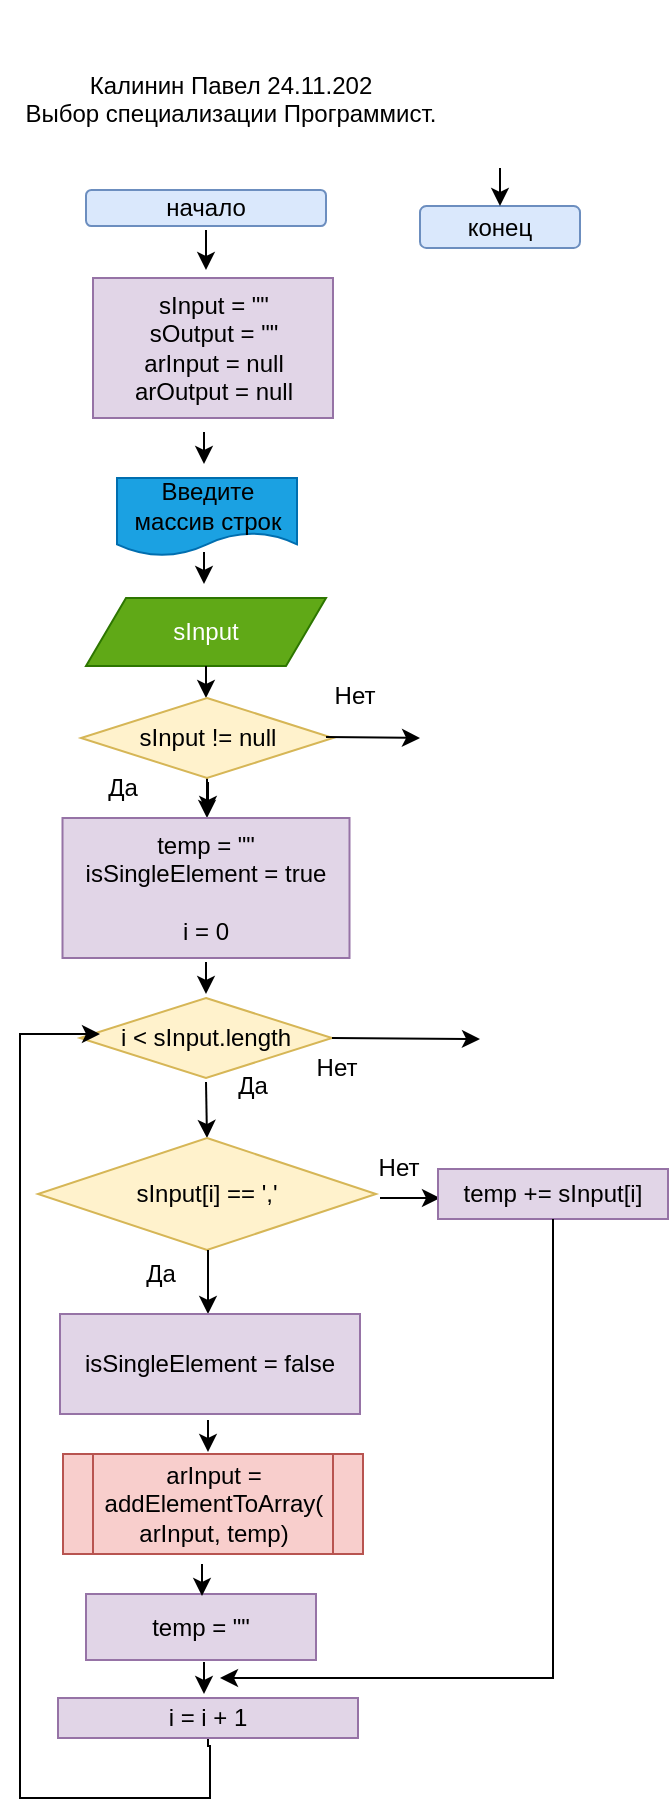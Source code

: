 <mxfile version="20.2.8" type="device"><diagram id="C5RBs43oDa-KdzZeNtuy" name="Page-1"><mxGraphModel dx="1865" dy="2987" grid="1" gridSize="10" guides="1" tooltips="1" connect="1" arrows="1" fold="1" page="1" pageScale="1" pageWidth="827" pageHeight="1169" math="0" shadow="0"><root><mxCell id="WIyWlLk6GJQsqaUBKTNV-0"/><mxCell id="WIyWlLk6GJQsqaUBKTNV-1" parent="WIyWlLk6GJQsqaUBKTNV-0"/><mxCell id="Jk7J-9wHfmdgYtPZzg4g-45" value="" style="edgeStyle=orthogonalEdgeStyle;rounded=0;orthogonalLoop=1;jettySize=auto;html=1;" parent="WIyWlLk6GJQsqaUBKTNV-1" edge="1"><mxGeometry relative="1" as="geometry"><mxPoint x="-717" y="-1124" as="sourcePoint"/><mxPoint x="-717" y="-1104" as="targetPoint"/></mxGeometry></mxCell><mxCell id="Jk7J-9wHfmdgYtPZzg4g-48" value="sInput" style="shape=parallelogram;perimeter=parallelogramPerimeter;whiteSpace=wrap;html=1;fixedSize=1;fillColor=#60a917;fontColor=#ffffff;strokeColor=#2D7600;" parent="WIyWlLk6GJQsqaUBKTNV-1" vertex="1"><mxGeometry x="-777" y="-940" width="120" height="34" as="geometry"/></mxCell><mxCell id="Jk7J-9wHfmdgYtPZzg4g-49" value="" style="endArrow=classic;html=1;rounded=0;entryX=0.5;entryY=0;entryDx=0;entryDy=0;exitX=0.5;exitY=1;exitDx=0;exitDy=0;" parent="WIyWlLk6GJQsqaUBKTNV-1" source="Jk7J-9wHfmdgYtPZzg4g-48" edge="1"><mxGeometry width="50" height="50" relative="1" as="geometry"><mxPoint x="-547" y="-660" as="sourcePoint"/><mxPoint x="-717" y="-890" as="targetPoint"/></mxGeometry></mxCell><mxCell id="Jk7J-9wHfmdgYtPZzg4g-53" value="начало" style="rounded=1;whiteSpace=wrap;html=1;fillColor=#dae8fc;strokeColor=#6c8ebf;" parent="WIyWlLk6GJQsqaUBKTNV-1" vertex="1"><mxGeometry x="-777" y="-1144" width="120" height="18" as="geometry"/></mxCell><mxCell id="Jk7J-9wHfmdgYtPZzg4g-54" value="конец" style="rounded=1;whiteSpace=wrap;html=1;fillColor=#dae8fc;strokeColor=#6c8ebf;" parent="WIyWlLk6GJQsqaUBKTNV-1" vertex="1"><mxGeometry x="-610" y="-1136" width="80" height="21" as="geometry"/></mxCell><mxCell id="Jk7J-9wHfmdgYtPZzg4g-55" value="" style="endArrow=classic;html=1;rounded=0;exitX=0.5;exitY=1;exitDx=0;exitDy=0;exitPerimeter=0;entryX=0.5;entryY=0;entryDx=0;entryDy=0;" parent="WIyWlLk6GJQsqaUBKTNV-1" target="Jk7J-9wHfmdgYtPZzg4g-54" edge="1"><mxGeometry width="50" height="50" relative="1" as="geometry"><mxPoint x="-570" y="-1155" as="sourcePoint"/><mxPoint x="-335" y="-1106" as="targetPoint"/></mxGeometry></mxCell><mxCell id="Jk7J-9wHfmdgYtPZzg4g-56" value="&lt;br&gt;&lt;br&gt;Калинин Павел 24.11.202&lt;br&gt;Выбор специализации Программист." style="text;html=1;align=center;verticalAlign=middle;resizable=0;points=[];autosize=1;strokeColor=none;fillColor=none;" parent="WIyWlLk6GJQsqaUBKTNV-1" vertex="1"><mxGeometry x="-820" y="-1239" width="230" height="70" as="geometry"/></mxCell><mxCell id="Jk7J-9wHfmdgYtPZzg4g-57" value="i &amp;lt; sInput.length" style="rhombus;whiteSpace=wrap;html=1;fillColor=#fff2cc;strokeColor=#d6b656;" parent="WIyWlLk6GJQsqaUBKTNV-1" vertex="1"><mxGeometry x="-780" y="-740" width="126" height="40" as="geometry"/></mxCell><mxCell id="Jk7J-9wHfmdgYtPZzg4g-59" value="Да" style="text;html=1;align=center;verticalAlign=middle;resizable=0;points=[];autosize=1;strokeColor=none;fillColor=none;" parent="WIyWlLk6GJQsqaUBKTNV-1" vertex="1"><mxGeometry x="-714.5" y="-711" width="40" height="30" as="geometry"/></mxCell><mxCell id="Jk7J-9wHfmdgYtPZzg4g-60" value="Нет" style="text;html=1;align=center;verticalAlign=middle;resizable=0;points=[];autosize=1;strokeColor=none;fillColor=none;" parent="WIyWlLk6GJQsqaUBKTNV-1" vertex="1"><mxGeometry x="-672" y="-720" width="40" height="30" as="geometry"/></mxCell><mxCell id="Jk7J-9wHfmdgYtPZzg4g-61" value="" style="endArrow=classic;html=1;rounded=0;exitX=1;exitY=0.5;exitDx=0;exitDy=0;entryX=0;entryY=0.5;entryDx=0;entryDy=0;" parent="WIyWlLk6GJQsqaUBKTNV-1" source="Jk7J-9wHfmdgYtPZzg4g-57" edge="1"><mxGeometry width="50" height="50" relative="1" as="geometry"><mxPoint x="-900" y="-560" as="sourcePoint"/><mxPoint x="-580" y="-719.5" as="targetPoint"/><Array as="points"/></mxGeometry></mxCell><mxCell id="Jk7J-9wHfmdgYtPZzg4g-63" value="" style="endArrow=classic;html=1;rounded=0;entryX=0.5;entryY=0;entryDx=0;entryDy=0;" parent="WIyWlLk6GJQsqaUBKTNV-1" edge="1" target="Az4JCte9njMIuvs8FX1O-36"><mxGeometry width="50" height="50" relative="1" as="geometry"><mxPoint x="-717" y="-698" as="sourcePoint"/><mxPoint x="-717" y="-648" as="targetPoint"/></mxGeometry></mxCell><mxCell id="Az4JCte9njMIuvs8FX1O-36" value="sInput[i] == ','" style="rhombus;whiteSpace=wrap;html=1;fillColor=#fff2cc;strokeColor=#d6b656;" parent="WIyWlLk6GJQsqaUBKTNV-1" vertex="1"><mxGeometry x="-801" y="-670" width="169" height="56" as="geometry"/></mxCell><mxCell id="Az4JCte9njMIuvs8FX1O-37" value="Нет" style="text;html=1;align=center;verticalAlign=middle;resizable=0;points=[];autosize=1;strokeColor=none;fillColor=none;" parent="WIyWlLk6GJQsqaUBKTNV-1" vertex="1"><mxGeometry x="-641" y="-670" width="40" height="30" as="geometry"/></mxCell><mxCell id="Az4JCte9njMIuvs8FX1O-38" value="Да" style="text;html=1;align=center;verticalAlign=middle;resizable=0;points=[];autosize=1;strokeColor=none;fillColor=none;" parent="WIyWlLk6GJQsqaUBKTNV-1" vertex="1"><mxGeometry x="-760" y="-617" width="40" height="30" as="geometry"/></mxCell><mxCell id="Az4JCte9njMIuvs8FX1O-39" value="" style="endArrow=classic;html=1;rounded=0;" parent="WIyWlLk6GJQsqaUBKTNV-1" edge="1"><mxGeometry width="50" height="50" relative="1" as="geometry"><mxPoint x="-630" y="-640" as="sourcePoint"/><mxPoint x="-600" y="-640" as="targetPoint"/></mxGeometry></mxCell><mxCell id="Az4JCte9njMIuvs8FX1O-40" value="temp += sInput[i]" style="rounded=0;whiteSpace=wrap;html=1;fillColor=#e1d5e7;strokeColor=#9673a6;" parent="WIyWlLk6GJQsqaUBKTNV-1" vertex="1"><mxGeometry x="-601" y="-654.5" width="115" height="25" as="geometry"/></mxCell><mxCell id="Az4JCte9njMIuvs8FX1O-48" style="edgeStyle=orthogonalEdgeStyle;rounded=0;orthogonalLoop=1;jettySize=auto;html=1;exitX=0.5;exitY=1;exitDx=0;exitDy=0;" parent="WIyWlLk6GJQsqaUBKTNV-1" edge="1"><mxGeometry relative="1" as="geometry"><mxPoint x="-716" y="-582" as="targetPoint"/><mxPoint x="-716.0" y="-614" as="sourcePoint"/></mxGeometry></mxCell><mxCell id="Az4JCte9njMIuvs8FX1O-50" style="edgeStyle=orthogonalEdgeStyle;rounded=0;orthogonalLoop=1;jettySize=auto;html=1;strokeColor=default;exitX=0.5;exitY=1;exitDx=0;exitDy=0;" parent="WIyWlLk6GJQsqaUBKTNV-1" source="Sh2HGePrDvG_R2REA7L--0" edge="1"><mxGeometry relative="1" as="geometry"><mxPoint x="-770" y="-722" as="targetPoint"/><mxPoint x="-730" y="-442" as="sourcePoint"/><Array as="points"><mxPoint x="-715" y="-366"/><mxPoint x="-715" y="-340"/><mxPoint x="-810" y="-340"/><mxPoint x="-810" y="-722"/></Array></mxGeometry></mxCell><mxCell id="Sh2HGePrDvG_R2REA7L--0" value="i = i + 1" style="rounded=0;whiteSpace=wrap;html=1;fillColor=#e1d5e7;strokeColor=#9673a6;" parent="WIyWlLk6GJQsqaUBKTNV-1" vertex="1"><mxGeometry x="-791" y="-390" width="150" height="20" as="geometry"/></mxCell><mxCell id="BEARf5qbyajDuRn0yf1t-2" style="edgeStyle=orthogonalEdgeStyle;rounded=0;orthogonalLoop=1;jettySize=auto;html=1;exitX=0.5;exitY=1;exitDx=0;exitDy=0;" parent="WIyWlLk6GJQsqaUBKTNV-1" source="Az4JCte9njMIuvs8FX1O-40" edge="1"><mxGeometry relative="1" as="geometry"><mxPoint x="-710" y="-400" as="targetPoint"/><mxPoint x="-510" y="-597" as="sourcePoint"/><Array as="points"><mxPoint x="-543" y="-400"/></Array></mxGeometry></mxCell><mxCell id="FhQGF9gciFddVQr0NPj4-0" value="sInput = &quot;&quot;&lt;br&gt;sOutput = &quot;&quot;&lt;br&gt;arInput = null&lt;br&gt;arOutput = null" style="rounded=0;whiteSpace=wrap;html=1;fillColor=#e1d5e7;strokeColor=#9673a6;" vertex="1" parent="WIyWlLk6GJQsqaUBKTNV-1"><mxGeometry x="-773.5" y="-1100" width="120" height="70" as="geometry"/></mxCell><mxCell id="FhQGF9gciFddVQr0NPj4-1" value="&lt;span style=&quot;color: rgb(0, 0, 0);&quot;&gt;Введите массив строк&lt;br&gt;&lt;/span&gt;" style="shape=document;whiteSpace=wrap;html=1;boundedLbl=1;fillColor=#1ba1e2;fontColor=#ffffff;strokeColor=#006EAF;" vertex="1" parent="WIyWlLk6GJQsqaUBKTNV-1"><mxGeometry x="-761.5" y="-1000" width="90" height="39" as="geometry"/></mxCell><mxCell id="FhQGF9gciFddVQr0NPj4-7" value="" style="edgeStyle=orthogonalEdgeStyle;rounded=0;orthogonalLoop=1;jettySize=auto;html=1;" edge="1" parent="WIyWlLk6GJQsqaUBKTNV-1" source="FhQGF9gciFddVQr0NPj4-2" target="FhQGF9gciFddVQr0NPj4-6"><mxGeometry relative="1" as="geometry"/></mxCell><mxCell id="FhQGF9gciFddVQr0NPj4-2" value="sInput != null" style="rhombus;whiteSpace=wrap;html=1;fillColor=#fff2cc;strokeColor=#d6b656;" vertex="1" parent="WIyWlLk6GJQsqaUBKTNV-1"><mxGeometry x="-779.5" y="-890" width="126" height="40" as="geometry"/></mxCell><mxCell id="FhQGF9gciFddVQr0NPj4-3" value="Нет" style="text;html=1;align=center;verticalAlign=middle;resizable=0;points=[];autosize=1;strokeColor=none;fillColor=none;" vertex="1" parent="WIyWlLk6GJQsqaUBKTNV-1"><mxGeometry x="-663" y="-906" width="40" height="30" as="geometry"/></mxCell><mxCell id="FhQGF9gciFddVQr0NPj4-4" value="Да" style="text;html=1;align=center;verticalAlign=middle;resizable=0;points=[];autosize=1;strokeColor=none;fillColor=none;" vertex="1" parent="WIyWlLk6GJQsqaUBKTNV-1"><mxGeometry x="-779.5" y="-860" width="40" height="30" as="geometry"/></mxCell><mxCell id="FhQGF9gciFddVQr0NPj4-5" value="" style="endArrow=classic;html=1;rounded=0;entryX=0.5;entryY=0;entryDx=0;entryDy=0;exitX=0.5;exitY=1;exitDx=0;exitDy=0;" edge="1" parent="WIyWlLk6GJQsqaUBKTNV-1"><mxGeometry width="50" height="50" relative="1" as="geometry"><mxPoint x="-716" y="-848" as="sourcePoint"/><mxPoint x="-716" y="-832" as="targetPoint"/></mxGeometry></mxCell><mxCell id="FhQGF9gciFddVQr0NPj4-6" value="temp = &quot;&quot;&lt;br&gt;isSingleElement = true&lt;br&gt;&lt;br&gt;i = 0" style="rounded=0;whiteSpace=wrap;html=1;fillColor=#e1d5e7;strokeColor=#9673a6;" vertex="1" parent="WIyWlLk6GJQsqaUBKTNV-1"><mxGeometry x="-788.75" y="-830" width="143.5" height="70" as="geometry"/></mxCell><mxCell id="FhQGF9gciFddVQr0NPj4-8" value="" style="endArrow=classic;html=1;rounded=0;entryX=0.5;entryY=0;entryDx=0;entryDy=0;exitX=0.5;exitY=1;exitDx=0;exitDy=0;" edge="1" parent="WIyWlLk6GJQsqaUBKTNV-1"><mxGeometry width="50" height="50" relative="1" as="geometry"><mxPoint x="-717" y="-758" as="sourcePoint"/><mxPoint x="-717" y="-742" as="targetPoint"/></mxGeometry></mxCell><mxCell id="FhQGF9gciFddVQr0NPj4-9" value="" style="endArrow=classic;html=1;rounded=0;exitX=1;exitY=0.5;exitDx=0;exitDy=0;" edge="1" parent="WIyWlLk6GJQsqaUBKTNV-1"><mxGeometry width="50" height="50" relative="1" as="geometry"><mxPoint x="-657" y="-870.5" as="sourcePoint"/><mxPoint x="-610" y="-870" as="targetPoint"/><Array as="points"/></mxGeometry></mxCell><mxCell id="FhQGF9gciFddVQr0NPj4-10" value="isSingleElement = false" style="rounded=0;whiteSpace=wrap;html=1;fillColor=#e1d5e7;strokeColor=#9673a6;" vertex="1" parent="WIyWlLk6GJQsqaUBKTNV-1"><mxGeometry x="-790" y="-582" width="150" height="50" as="geometry"/></mxCell><mxCell id="FhQGF9gciFddVQr0NPj4-11" value="" style="endArrow=classic;html=1;rounded=0;entryX=0.5;entryY=0;entryDx=0;entryDy=0;exitX=0.5;exitY=1;exitDx=0;exitDy=0;" edge="1" parent="WIyWlLk6GJQsqaUBKTNV-1"><mxGeometry width="50" height="50" relative="1" as="geometry"><mxPoint x="-716" y="-529" as="sourcePoint"/><mxPoint x="-716" y="-513" as="targetPoint"/></mxGeometry></mxCell><mxCell id="FhQGF9gciFddVQr0NPj4-12" value="temp = &quot;&quot;" style="rounded=0;whiteSpace=wrap;html=1;fillColor=#e1d5e7;strokeColor=#9673a6;" vertex="1" parent="WIyWlLk6GJQsqaUBKTNV-1"><mxGeometry x="-777" y="-442" width="115" height="33" as="geometry"/></mxCell><mxCell id="FhQGF9gciFddVQr0NPj4-13" value="" style="endArrow=classic;html=1;rounded=0;entryX=0.5;entryY=0;entryDx=0;entryDy=0;exitX=0.5;exitY=1;exitDx=0;exitDy=0;" edge="1" parent="WIyWlLk6GJQsqaUBKTNV-1"><mxGeometry width="50" height="50" relative="1" as="geometry"><mxPoint x="-718" y="-408" as="sourcePoint"/><mxPoint x="-718" y="-392" as="targetPoint"/></mxGeometry></mxCell><mxCell id="FhQGF9gciFddVQr0NPj4-14" value="arInput = addElementToArray( arInput, temp)" style="shape=process;whiteSpace=wrap;html=1;backgroundOutline=1;fillColor=#f8cecc;strokeColor=#b85450;" vertex="1" parent="WIyWlLk6GJQsqaUBKTNV-1"><mxGeometry x="-788.5" y="-512" width="150" height="50" as="geometry"/></mxCell><mxCell id="FhQGF9gciFddVQr0NPj4-15" value="" style="endArrow=classic;html=1;rounded=0;entryX=0.5;entryY=0;entryDx=0;entryDy=0;exitX=0.5;exitY=1;exitDx=0;exitDy=0;" edge="1" parent="WIyWlLk6GJQsqaUBKTNV-1"><mxGeometry width="50" height="50" relative="1" as="geometry"><mxPoint x="-719" y="-457" as="sourcePoint"/><mxPoint x="-719" y="-441" as="targetPoint"/></mxGeometry></mxCell><mxCell id="FhQGF9gciFddVQr0NPj4-19" value="" style="endArrow=classic;html=1;rounded=0;entryX=0.5;entryY=0;entryDx=0;entryDy=0;exitX=0.5;exitY=1;exitDx=0;exitDy=0;" edge="1" parent="WIyWlLk6GJQsqaUBKTNV-1"><mxGeometry width="50" height="50" relative="1" as="geometry"><mxPoint x="-718" y="-963" as="sourcePoint"/><mxPoint x="-718" y="-947" as="targetPoint"/></mxGeometry></mxCell><mxCell id="FhQGF9gciFddVQr0NPj4-20" value="" style="endArrow=classic;html=1;rounded=0;entryX=0.5;entryY=0;entryDx=0;entryDy=0;exitX=0.5;exitY=1;exitDx=0;exitDy=0;" edge="1" parent="WIyWlLk6GJQsqaUBKTNV-1"><mxGeometry width="50" height="50" relative="1" as="geometry"><mxPoint x="-718" y="-1023" as="sourcePoint"/><mxPoint x="-718" y="-1007" as="targetPoint"/></mxGeometry></mxCell></root></mxGraphModel></diagram></mxfile>